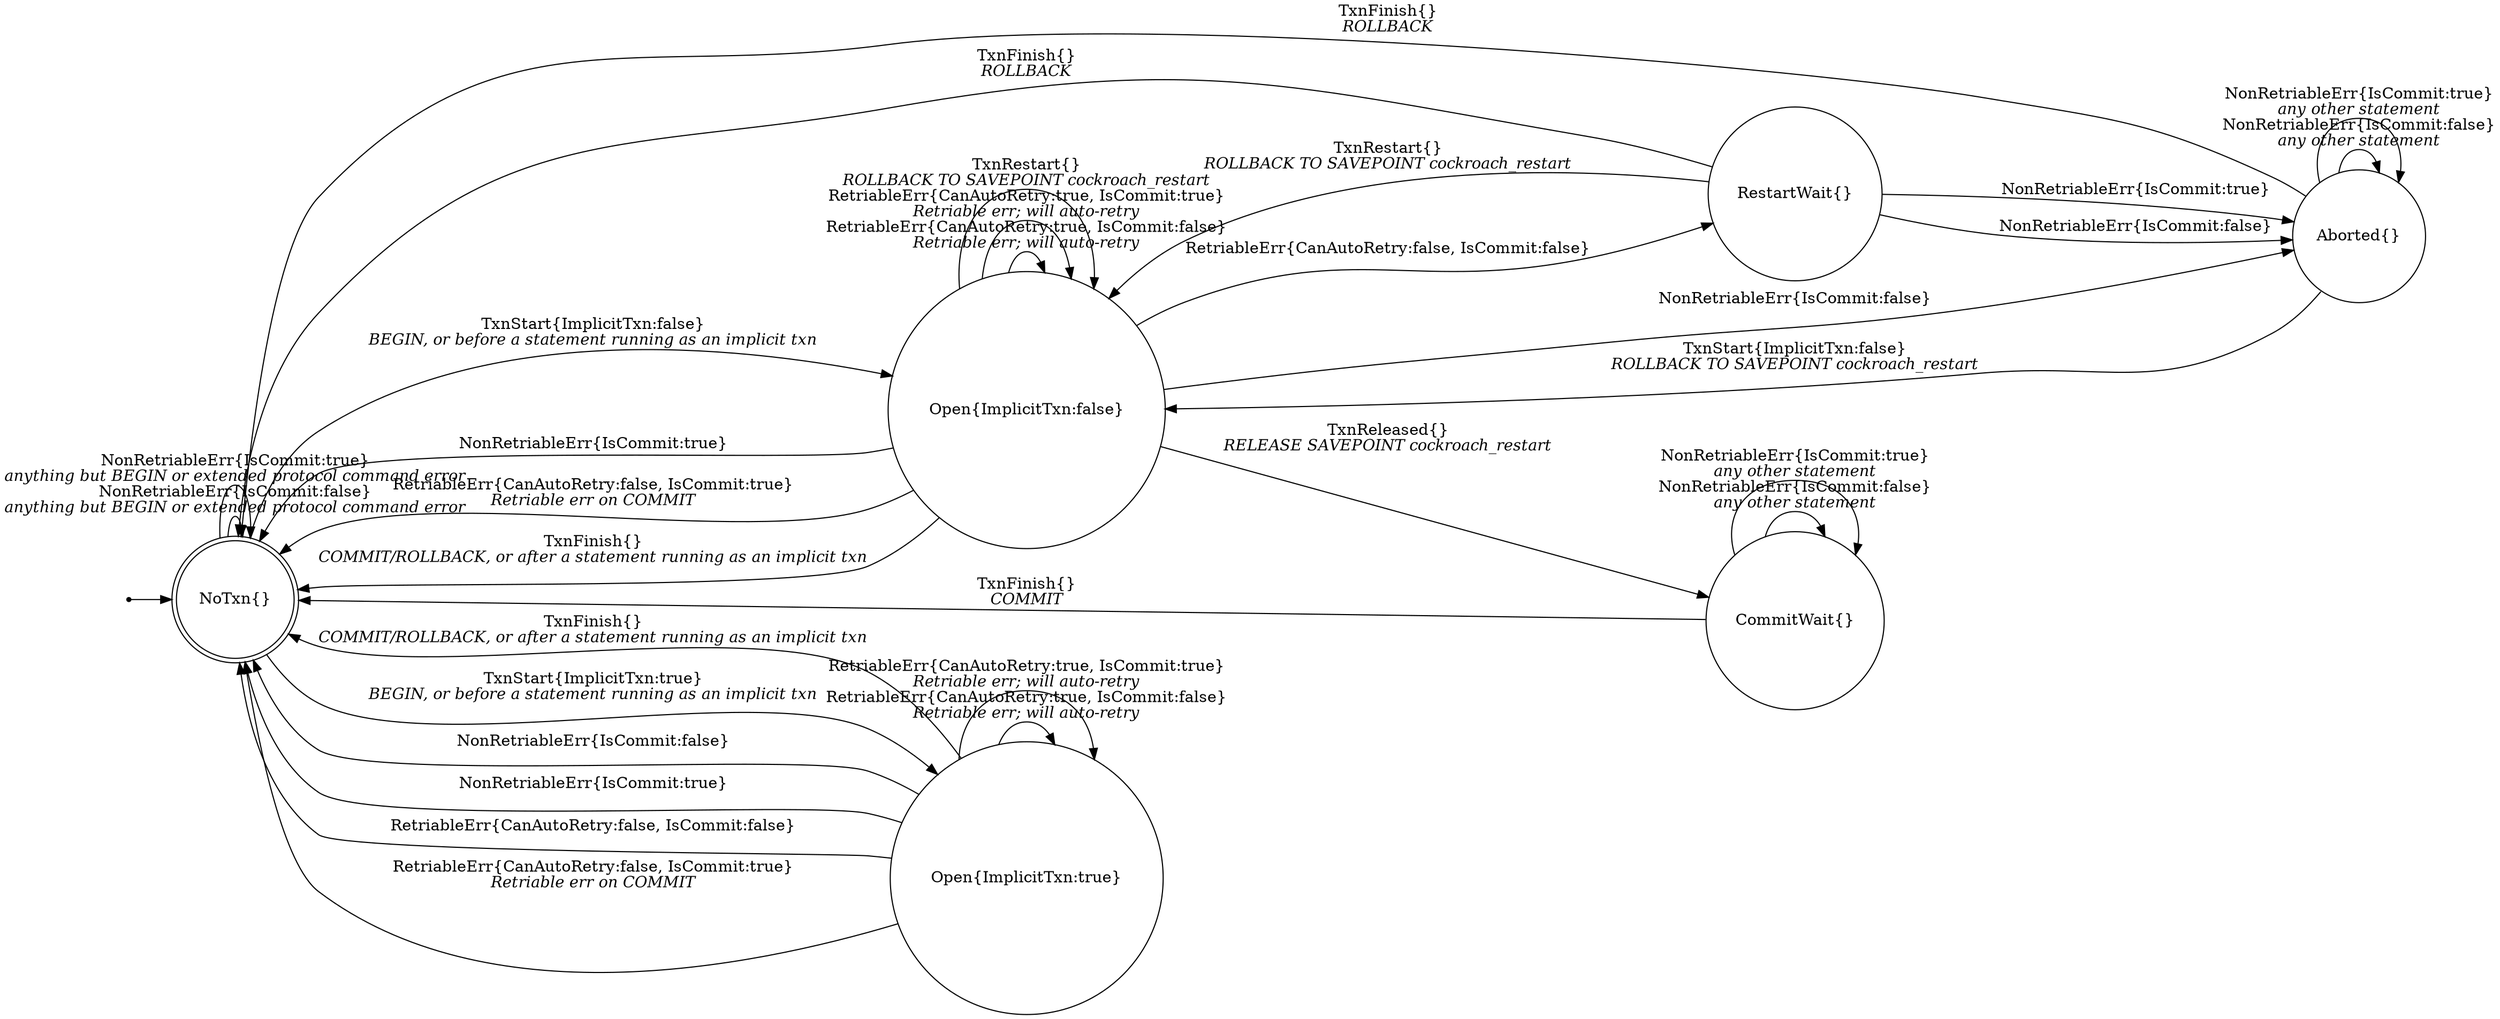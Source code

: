 // Code generated by "../util/fsm/gen/reports.sh TxnStateTransitions stateNoTxn"; DO NOT EDIT.
// To generate a .png file, run:
// brew install cairo pango
// brew install graphviz --with-pango
// dot -Tpng txnstatetransitions_diagram.gv -o txnstatetransitions_diagram.png".

// The Pango/Cairo renderer is needed for rendering our HTML labels.
digraph finite_state_machine {
	rankdir=LR;

	node [shape = doublecircle]; "NoTxn{}";
	node [shape = point ]; qi
	qi -> "NoTxn{}";

	node [shape = circle];
	"Aborted{}" -> "Aborted{}" [label = <NonRetriableErr{IsCommit:false}<BR/><I>any other statement</I>>]
	"Aborted{}" -> "Aborted{}" [label = <NonRetriableErr{IsCommit:true}<BR/><I>any other statement</I>>]
	"Aborted{}" -> "NoTxn{}" [label = <TxnFinish{}<BR/><I>ROLLBACK</I>>]
	"Aborted{}" -> "Open{ImplicitTxn:false}" [label = <TxnStart{ImplicitTxn:false}<BR/><I>ROLLBACK TO SAVEPOINT cockroach_restart</I>>]
	"CommitWait{}" -> "CommitWait{}" [label = <NonRetriableErr{IsCommit:false}<BR/><I>any other statement</I>>]
	"CommitWait{}" -> "CommitWait{}" [label = <NonRetriableErr{IsCommit:true}<BR/><I>any other statement</I>>]
	"CommitWait{}" -> "NoTxn{}" [label = <TxnFinish{}<BR/><I>COMMIT</I>>]
	"NoTxn{}" -> "NoTxn{}" [label = <NonRetriableErr{IsCommit:false}<BR/><I>anything but BEGIN or extended protocol command error</I>>]
	"NoTxn{}" -> "NoTxn{}" [label = <NonRetriableErr{IsCommit:true}<BR/><I>anything but BEGIN or extended protocol command error</I>>]
	"NoTxn{}" -> "Open{ImplicitTxn:false}" [label = <TxnStart{ImplicitTxn:false}<BR/><I>BEGIN, or before a statement running as an implicit txn</I>>]
	"NoTxn{}" -> "Open{ImplicitTxn:true}" [label = <TxnStart{ImplicitTxn:true}<BR/><I>BEGIN, or before a statement running as an implicit txn</I>>]
	"Open{ImplicitTxn:false}" -> "Aborted{}" [label = "NonRetriableErr{IsCommit:false}"]
	"Open{ImplicitTxn:false}" -> "NoTxn{}" [label = "NonRetriableErr{IsCommit:true}"]
	"Open{ImplicitTxn:false}" -> "RestartWait{}" [label = "RetriableErr{CanAutoRetry:false, IsCommit:false}"]
	"Open{ImplicitTxn:false}" -> "NoTxn{}" [label = <RetriableErr{CanAutoRetry:false, IsCommit:true}<BR/><I>Retriable err on COMMIT</I>>]
	"Open{ImplicitTxn:false}" -> "Open{ImplicitTxn:false}" [label = <RetriableErr{CanAutoRetry:true, IsCommit:false}<BR/><I>Retriable err; will auto-retry</I>>]
	"Open{ImplicitTxn:false}" -> "Open{ImplicitTxn:false}" [label = <RetriableErr{CanAutoRetry:true, IsCommit:true}<BR/><I>Retriable err; will auto-retry</I>>]
	"Open{ImplicitTxn:false}" -> "NoTxn{}" [label = <TxnFinish{}<BR/><I>COMMIT/ROLLBACK, or after a statement running as an implicit txn</I>>]
	"Open{ImplicitTxn:false}" -> "CommitWait{}" [label = <TxnReleased{}<BR/><I>RELEASE SAVEPOINT cockroach_restart</I>>]
	"Open{ImplicitTxn:false}" -> "Open{ImplicitTxn:false}" [label = <TxnRestart{}<BR/><I>ROLLBACK TO SAVEPOINT cockroach_restart</I>>]
	"Open{ImplicitTxn:true}" -> "NoTxn{}" [label = "NonRetriableErr{IsCommit:false}"]
	"Open{ImplicitTxn:true}" -> "NoTxn{}" [label = "NonRetriableErr{IsCommit:true}"]
	"Open{ImplicitTxn:true}" -> "NoTxn{}" [label = "RetriableErr{CanAutoRetry:false, IsCommit:false}"]
	"Open{ImplicitTxn:true}" -> "NoTxn{}" [label = <RetriableErr{CanAutoRetry:false, IsCommit:true}<BR/><I>Retriable err on COMMIT</I>>]
	"Open{ImplicitTxn:true}" -> "Open{ImplicitTxn:true}" [label = <RetriableErr{CanAutoRetry:true, IsCommit:false}<BR/><I>Retriable err; will auto-retry</I>>]
	"Open{ImplicitTxn:true}" -> "Open{ImplicitTxn:true}" [label = <RetriableErr{CanAutoRetry:true, IsCommit:true}<BR/><I>Retriable err; will auto-retry</I>>]
	"Open{ImplicitTxn:true}" -> "NoTxn{}" [label = <TxnFinish{}<BR/><I>COMMIT/ROLLBACK, or after a statement running as an implicit txn</I>>]
	"RestartWait{}" -> "Aborted{}" [label = "NonRetriableErr{IsCommit:false}"]
	"RestartWait{}" -> "Aborted{}" [label = "NonRetriableErr{IsCommit:true}"]
	"RestartWait{}" -> "NoTxn{}" [label = <TxnFinish{}<BR/><I>ROLLBACK</I>>]
	"RestartWait{}" -> "Open{ImplicitTxn:false}" [label = <TxnRestart{}<BR/><I>ROLLBACK TO SAVEPOINT cockroach_restart</I>>]
}
